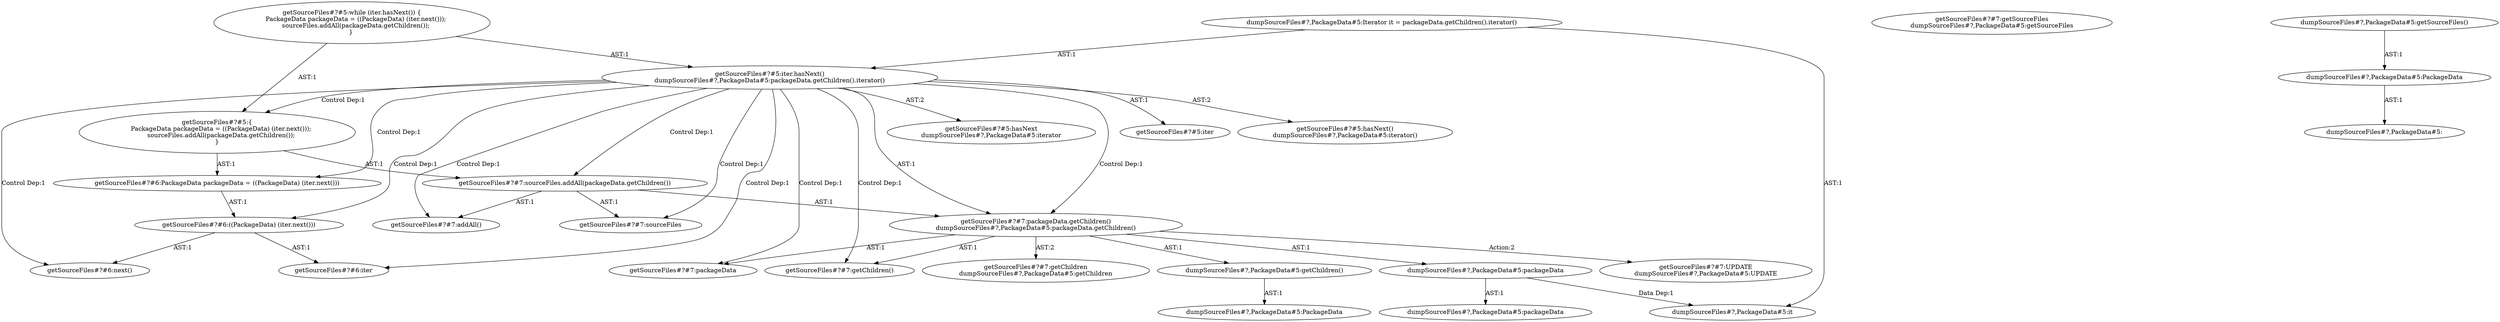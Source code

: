 digraph "Pattern" {
0 [label="getSourceFiles#?#7:UPDATE
dumpSourceFiles#?,PackageData#5:UPDATE" shape=ellipse]
1 [label="getSourceFiles#?#7:packageData.getChildren()
dumpSourceFiles#?,PackageData#5:packageData.getChildren()" shape=ellipse]
2 [label="getSourceFiles#?#5:iter.hasNext()
dumpSourceFiles#?,PackageData#5:packageData.getChildren().iterator()" shape=ellipse]
3 [label="getSourceFiles#?#5:while (iter.hasNext()) \{
    PackageData packageData = ((PackageData) (iter.next()));
    sourceFiles.addAll(packageData.getChildren());
\} " shape=ellipse]
4 [label="getSourceFiles#?#5:hasNext
dumpSourceFiles#?,PackageData#5:iterator" shape=ellipse]
5 [label="getSourceFiles#?#5:iter" shape=ellipse]
6 [label="getSourceFiles#?#5:hasNext()
dumpSourceFiles#?,PackageData#5:iterator()" shape=ellipse]
7 [label="getSourceFiles#?#5:\{
    PackageData packageData = ((PackageData) (iter.next()));
    sourceFiles.addAll(packageData.getChildren());
\}" shape=ellipse]
8 [label="getSourceFiles#?#6:PackageData packageData = ((PackageData) (iter.next()))" shape=ellipse]
9 [label="getSourceFiles#?#6:((PackageData) (iter.next()))" shape=ellipse]
10 [label="getSourceFiles#?#6:next()" shape=ellipse]
11 [label="getSourceFiles#?#6:iter" shape=ellipse]
12 [label="getSourceFiles#?#7:sourceFiles.addAll(packageData.getChildren())" shape=ellipse]
13 [label="getSourceFiles#?#7:addAll()" shape=ellipse]
14 [label="getSourceFiles#?#7:sourceFiles" shape=ellipse]
15 [label="getSourceFiles#?#7:getChildren()" shape=ellipse]
16 [label="getSourceFiles#?#7:packageData" shape=ellipse]
17 [label="getSourceFiles#?#7:getSourceFiles
dumpSourceFiles#?,PackageData#5:getSourceFiles" shape=ellipse]
18 [label="getSourceFiles#?#7:getChildren
dumpSourceFiles#?,PackageData#5:getChildren" shape=ellipse]
19 [label="dumpSourceFiles#?,PackageData#5:packageData" shape=ellipse]
20 [label="dumpSourceFiles#?,PackageData#5:" shape=ellipse]
21 [label="dumpSourceFiles#?,PackageData#5:getChildren()" shape=ellipse]
22 [label="dumpSourceFiles#?,PackageData#5:getSourceFiles()" shape=ellipse]
23 [label="dumpSourceFiles#?,PackageData#5:packageData" shape=ellipse]
24 [label="dumpSourceFiles#?,PackageData#5:Iterator it = packageData.getChildren().iterator()" shape=ellipse]
25 [label="dumpSourceFiles#?,PackageData#5:it" shape=ellipse]
26 [label="dumpSourceFiles#?,PackageData#5:PackageData" shape=ellipse]
27 [label="dumpSourceFiles#?,PackageData#5:PackageData" shape=ellipse]
1 -> 0 [label="Action:2"];
1 -> 18 [label="AST:2"];
1 -> 16 [label="AST:1"];
1 -> 15 [label="AST:1"];
1 -> 19 [label="AST:1"];
1 -> 21 [label="AST:1"];
2 -> 1 [label="Control Dep:1"];
2 -> 4 [label="AST:2"];
2 -> 5 [label="AST:1"];
2 -> 6 [label="AST:2"];
2 -> 7 [label="Control Dep:1"];
2 -> 8 [label="Control Dep:1"];
2 -> 9 [label="Control Dep:1"];
2 -> 10 [label="Control Dep:1"];
2 -> 11 [label="Control Dep:1"];
2 -> 12 [label="Control Dep:1"];
2 -> 13 [label="Control Dep:1"];
2 -> 14 [label="Control Dep:1"];
2 -> 15 [label="Control Dep:1"];
2 -> 16 [label="Control Dep:1"];
2 -> 1 [label="AST:1"];
3 -> 2 [label="AST:1"];
3 -> 7 [label="AST:1"];
7 -> 8 [label="AST:1"];
7 -> 12 [label="AST:1"];
8 -> 9 [label="AST:1"];
9 -> 11 [label="AST:1"];
9 -> 10 [label="AST:1"];
12 -> 1 [label="AST:1"];
12 -> 14 [label="AST:1"];
12 -> 13 [label="AST:1"];
19 -> 23 [label="AST:1"];
19 -> 25 [label="Data Dep:1"];
21 -> 26 [label="AST:1"];
22 -> 27 [label="AST:1"];
24 -> 25 [label="AST:1"];
24 -> 2 [label="AST:1"];
27 -> 20 [label="AST:1"];
}